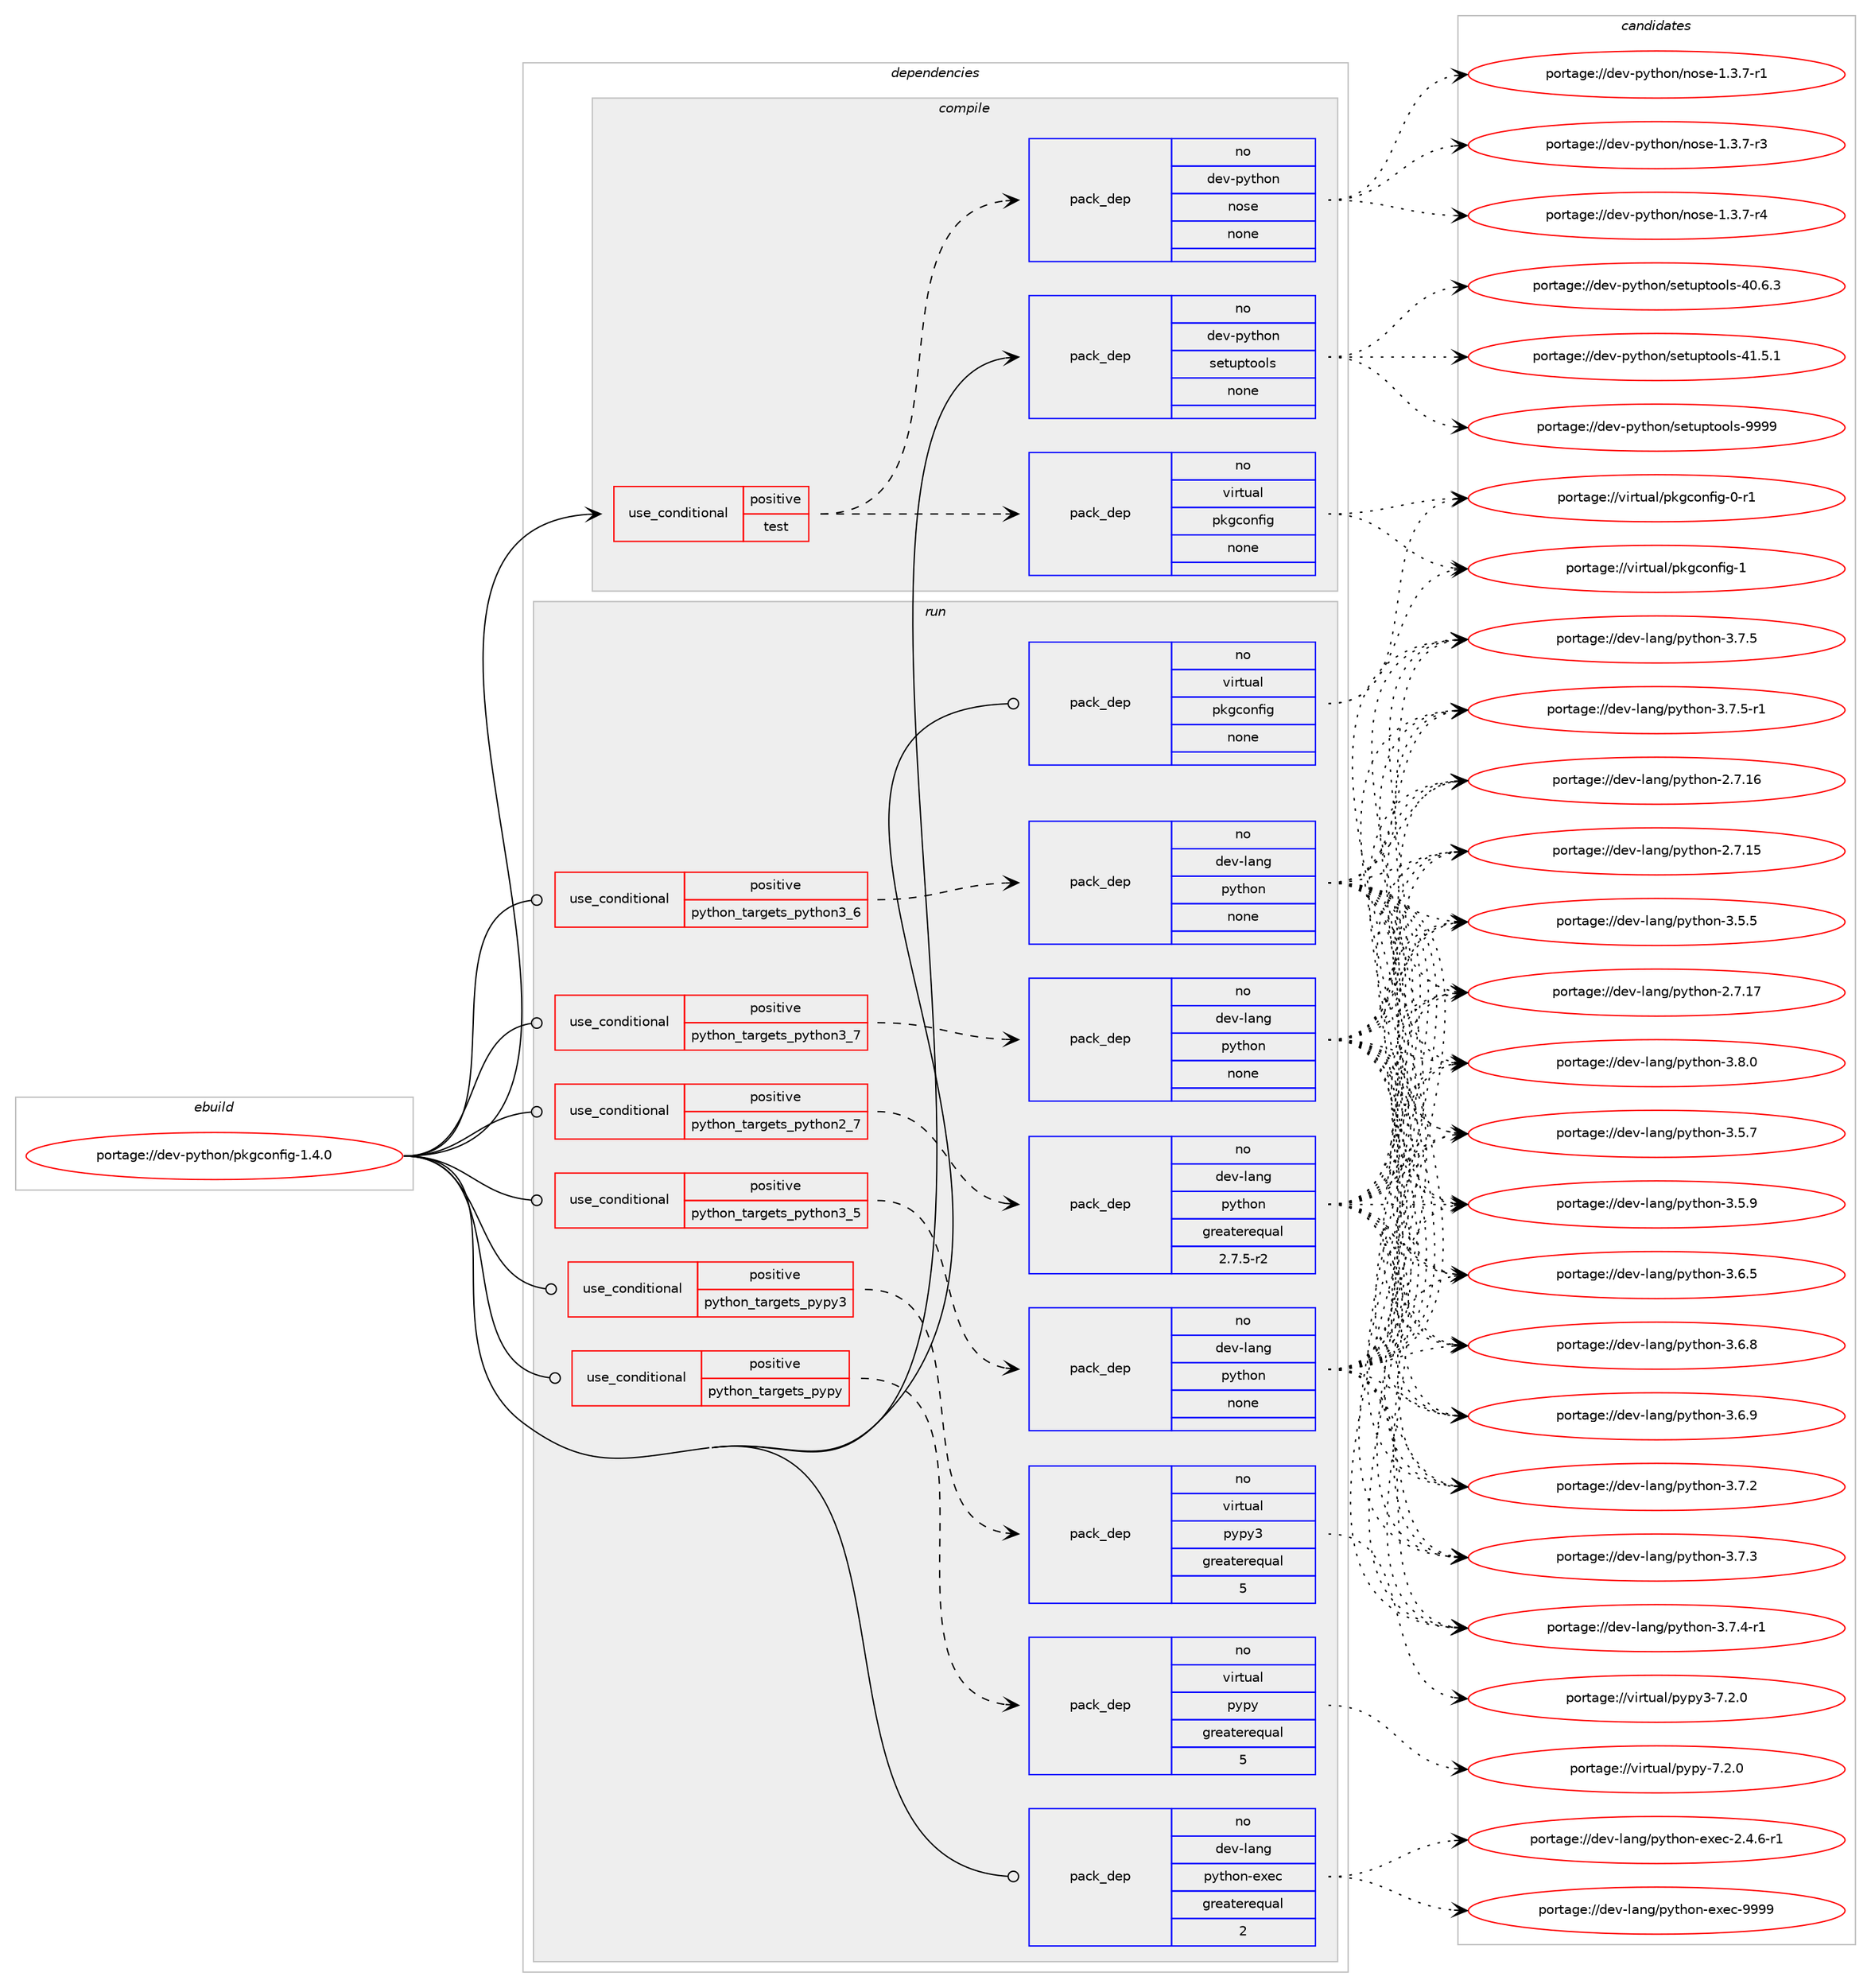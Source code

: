 digraph prolog {

# *************
# Graph options
# *************

newrank=true;
concentrate=true;
compound=true;
graph [rankdir=LR,fontname=Helvetica,fontsize=10,ranksep=1.5];#, ranksep=2.5, nodesep=0.2];
edge  [arrowhead=vee];
node  [fontname=Helvetica,fontsize=10];

# **********
# The ebuild
# **********

subgraph cluster_leftcol {
color=gray;
rank=same;
label=<<i>ebuild</i>>;
id [label="portage://dev-python/pkgconfig-1.4.0", color=red, width=4, href="../dev-python/pkgconfig-1.4.0.svg"];
}

# ****************
# The dependencies
# ****************

subgraph cluster_midcol {
color=gray;
label=<<i>dependencies</i>>;
subgraph cluster_compile {
fillcolor="#eeeeee";
style=filled;
label=<<i>compile</i>>;
subgraph cond33923 {
dependency157267 [label=<<TABLE BORDER="0" CELLBORDER="1" CELLSPACING="0" CELLPADDING="4"><TR><TD ROWSPAN="3" CELLPADDING="10">use_conditional</TD></TR><TR><TD>positive</TD></TR><TR><TD>test</TD></TR></TABLE>>, shape=none, color=red];
subgraph pack119983 {
dependency157268 [label=<<TABLE BORDER="0" CELLBORDER="1" CELLSPACING="0" CELLPADDING="4" WIDTH="220"><TR><TD ROWSPAN="6" CELLPADDING="30">pack_dep</TD></TR><TR><TD WIDTH="110">no</TD></TR><TR><TD>virtual</TD></TR><TR><TD>pkgconfig</TD></TR><TR><TD>none</TD></TR><TR><TD></TD></TR></TABLE>>, shape=none, color=blue];
}
dependency157267:e -> dependency157268:w [weight=20,style="dashed",arrowhead="vee"];
subgraph pack119984 {
dependency157269 [label=<<TABLE BORDER="0" CELLBORDER="1" CELLSPACING="0" CELLPADDING="4" WIDTH="220"><TR><TD ROWSPAN="6" CELLPADDING="30">pack_dep</TD></TR><TR><TD WIDTH="110">no</TD></TR><TR><TD>dev-python</TD></TR><TR><TD>nose</TD></TR><TR><TD>none</TD></TR><TR><TD></TD></TR></TABLE>>, shape=none, color=blue];
}
dependency157267:e -> dependency157269:w [weight=20,style="dashed",arrowhead="vee"];
}
id:e -> dependency157267:w [weight=20,style="solid",arrowhead="vee"];
subgraph pack119985 {
dependency157270 [label=<<TABLE BORDER="0" CELLBORDER="1" CELLSPACING="0" CELLPADDING="4" WIDTH="220"><TR><TD ROWSPAN="6" CELLPADDING="30">pack_dep</TD></TR><TR><TD WIDTH="110">no</TD></TR><TR><TD>dev-python</TD></TR><TR><TD>setuptools</TD></TR><TR><TD>none</TD></TR><TR><TD></TD></TR></TABLE>>, shape=none, color=blue];
}
id:e -> dependency157270:w [weight=20,style="solid",arrowhead="vee"];
}
subgraph cluster_compileandrun {
fillcolor="#eeeeee";
style=filled;
label=<<i>compile and run</i>>;
}
subgraph cluster_run {
fillcolor="#eeeeee";
style=filled;
label=<<i>run</i>>;
subgraph cond33924 {
dependency157271 [label=<<TABLE BORDER="0" CELLBORDER="1" CELLSPACING="0" CELLPADDING="4"><TR><TD ROWSPAN="3" CELLPADDING="10">use_conditional</TD></TR><TR><TD>positive</TD></TR><TR><TD>python_targets_pypy</TD></TR></TABLE>>, shape=none, color=red];
subgraph pack119986 {
dependency157272 [label=<<TABLE BORDER="0" CELLBORDER="1" CELLSPACING="0" CELLPADDING="4" WIDTH="220"><TR><TD ROWSPAN="6" CELLPADDING="30">pack_dep</TD></TR><TR><TD WIDTH="110">no</TD></TR><TR><TD>virtual</TD></TR><TR><TD>pypy</TD></TR><TR><TD>greaterequal</TD></TR><TR><TD>5</TD></TR></TABLE>>, shape=none, color=blue];
}
dependency157271:e -> dependency157272:w [weight=20,style="dashed",arrowhead="vee"];
}
id:e -> dependency157271:w [weight=20,style="solid",arrowhead="odot"];
subgraph cond33925 {
dependency157273 [label=<<TABLE BORDER="0" CELLBORDER="1" CELLSPACING="0" CELLPADDING="4"><TR><TD ROWSPAN="3" CELLPADDING="10">use_conditional</TD></TR><TR><TD>positive</TD></TR><TR><TD>python_targets_pypy3</TD></TR></TABLE>>, shape=none, color=red];
subgraph pack119987 {
dependency157274 [label=<<TABLE BORDER="0" CELLBORDER="1" CELLSPACING="0" CELLPADDING="4" WIDTH="220"><TR><TD ROWSPAN="6" CELLPADDING="30">pack_dep</TD></TR><TR><TD WIDTH="110">no</TD></TR><TR><TD>virtual</TD></TR><TR><TD>pypy3</TD></TR><TR><TD>greaterequal</TD></TR><TR><TD>5</TD></TR></TABLE>>, shape=none, color=blue];
}
dependency157273:e -> dependency157274:w [weight=20,style="dashed",arrowhead="vee"];
}
id:e -> dependency157273:w [weight=20,style="solid",arrowhead="odot"];
subgraph cond33926 {
dependency157275 [label=<<TABLE BORDER="0" CELLBORDER="1" CELLSPACING="0" CELLPADDING="4"><TR><TD ROWSPAN="3" CELLPADDING="10">use_conditional</TD></TR><TR><TD>positive</TD></TR><TR><TD>python_targets_python2_7</TD></TR></TABLE>>, shape=none, color=red];
subgraph pack119988 {
dependency157276 [label=<<TABLE BORDER="0" CELLBORDER="1" CELLSPACING="0" CELLPADDING="4" WIDTH="220"><TR><TD ROWSPAN="6" CELLPADDING="30">pack_dep</TD></TR><TR><TD WIDTH="110">no</TD></TR><TR><TD>dev-lang</TD></TR><TR><TD>python</TD></TR><TR><TD>greaterequal</TD></TR><TR><TD>2.7.5-r2</TD></TR></TABLE>>, shape=none, color=blue];
}
dependency157275:e -> dependency157276:w [weight=20,style="dashed",arrowhead="vee"];
}
id:e -> dependency157275:w [weight=20,style="solid",arrowhead="odot"];
subgraph cond33927 {
dependency157277 [label=<<TABLE BORDER="0" CELLBORDER="1" CELLSPACING="0" CELLPADDING="4"><TR><TD ROWSPAN="3" CELLPADDING="10">use_conditional</TD></TR><TR><TD>positive</TD></TR><TR><TD>python_targets_python3_5</TD></TR></TABLE>>, shape=none, color=red];
subgraph pack119989 {
dependency157278 [label=<<TABLE BORDER="0" CELLBORDER="1" CELLSPACING="0" CELLPADDING="4" WIDTH="220"><TR><TD ROWSPAN="6" CELLPADDING="30">pack_dep</TD></TR><TR><TD WIDTH="110">no</TD></TR><TR><TD>dev-lang</TD></TR><TR><TD>python</TD></TR><TR><TD>none</TD></TR><TR><TD></TD></TR></TABLE>>, shape=none, color=blue];
}
dependency157277:e -> dependency157278:w [weight=20,style="dashed",arrowhead="vee"];
}
id:e -> dependency157277:w [weight=20,style="solid",arrowhead="odot"];
subgraph cond33928 {
dependency157279 [label=<<TABLE BORDER="0" CELLBORDER="1" CELLSPACING="0" CELLPADDING="4"><TR><TD ROWSPAN="3" CELLPADDING="10">use_conditional</TD></TR><TR><TD>positive</TD></TR><TR><TD>python_targets_python3_6</TD></TR></TABLE>>, shape=none, color=red];
subgraph pack119990 {
dependency157280 [label=<<TABLE BORDER="0" CELLBORDER="1" CELLSPACING="0" CELLPADDING="4" WIDTH="220"><TR><TD ROWSPAN="6" CELLPADDING="30">pack_dep</TD></TR><TR><TD WIDTH="110">no</TD></TR><TR><TD>dev-lang</TD></TR><TR><TD>python</TD></TR><TR><TD>none</TD></TR><TR><TD></TD></TR></TABLE>>, shape=none, color=blue];
}
dependency157279:e -> dependency157280:w [weight=20,style="dashed",arrowhead="vee"];
}
id:e -> dependency157279:w [weight=20,style="solid",arrowhead="odot"];
subgraph cond33929 {
dependency157281 [label=<<TABLE BORDER="0" CELLBORDER="1" CELLSPACING="0" CELLPADDING="4"><TR><TD ROWSPAN="3" CELLPADDING="10">use_conditional</TD></TR><TR><TD>positive</TD></TR><TR><TD>python_targets_python3_7</TD></TR></TABLE>>, shape=none, color=red];
subgraph pack119991 {
dependency157282 [label=<<TABLE BORDER="0" CELLBORDER="1" CELLSPACING="0" CELLPADDING="4" WIDTH="220"><TR><TD ROWSPAN="6" CELLPADDING="30">pack_dep</TD></TR><TR><TD WIDTH="110">no</TD></TR><TR><TD>dev-lang</TD></TR><TR><TD>python</TD></TR><TR><TD>none</TD></TR><TR><TD></TD></TR></TABLE>>, shape=none, color=blue];
}
dependency157281:e -> dependency157282:w [weight=20,style="dashed",arrowhead="vee"];
}
id:e -> dependency157281:w [weight=20,style="solid",arrowhead="odot"];
subgraph pack119992 {
dependency157283 [label=<<TABLE BORDER="0" CELLBORDER="1" CELLSPACING="0" CELLPADDING="4" WIDTH="220"><TR><TD ROWSPAN="6" CELLPADDING="30">pack_dep</TD></TR><TR><TD WIDTH="110">no</TD></TR><TR><TD>dev-lang</TD></TR><TR><TD>python-exec</TD></TR><TR><TD>greaterequal</TD></TR><TR><TD>2</TD></TR></TABLE>>, shape=none, color=blue];
}
id:e -> dependency157283:w [weight=20,style="solid",arrowhead="odot"];
subgraph pack119993 {
dependency157284 [label=<<TABLE BORDER="0" CELLBORDER="1" CELLSPACING="0" CELLPADDING="4" WIDTH="220"><TR><TD ROWSPAN="6" CELLPADDING="30">pack_dep</TD></TR><TR><TD WIDTH="110">no</TD></TR><TR><TD>virtual</TD></TR><TR><TD>pkgconfig</TD></TR><TR><TD>none</TD></TR><TR><TD></TD></TR></TABLE>>, shape=none, color=blue];
}
id:e -> dependency157284:w [weight=20,style="solid",arrowhead="odot"];
}
}

# **************
# The candidates
# **************

subgraph cluster_choices {
rank=same;
color=gray;
label=<<i>candidates</i>>;

subgraph choice119983 {
color=black;
nodesep=1;
choiceportage11810511411611797108471121071039911111010210510345484511449 [label="portage://virtual/pkgconfig-0-r1", color=red, width=4,href="../virtual/pkgconfig-0-r1.svg"];
choiceportage1181051141161179710847112107103991111101021051034549 [label="portage://virtual/pkgconfig-1", color=red, width=4,href="../virtual/pkgconfig-1.svg"];
dependency157268:e -> choiceportage11810511411611797108471121071039911111010210510345484511449:w [style=dotted,weight="100"];
dependency157268:e -> choiceportage1181051141161179710847112107103991111101021051034549:w [style=dotted,weight="100"];
}
subgraph choice119984 {
color=black;
nodesep=1;
choiceportage10010111845112121116104111110471101111151014549465146554511449 [label="portage://dev-python/nose-1.3.7-r1", color=red, width=4,href="../dev-python/nose-1.3.7-r1.svg"];
choiceportage10010111845112121116104111110471101111151014549465146554511451 [label="portage://dev-python/nose-1.3.7-r3", color=red, width=4,href="../dev-python/nose-1.3.7-r3.svg"];
choiceportage10010111845112121116104111110471101111151014549465146554511452 [label="portage://dev-python/nose-1.3.7-r4", color=red, width=4,href="../dev-python/nose-1.3.7-r4.svg"];
dependency157269:e -> choiceportage10010111845112121116104111110471101111151014549465146554511449:w [style=dotted,weight="100"];
dependency157269:e -> choiceportage10010111845112121116104111110471101111151014549465146554511451:w [style=dotted,weight="100"];
dependency157269:e -> choiceportage10010111845112121116104111110471101111151014549465146554511452:w [style=dotted,weight="100"];
}
subgraph choice119985 {
color=black;
nodesep=1;
choiceportage100101118451121211161041111104711510111611711211611111110811545524846544651 [label="portage://dev-python/setuptools-40.6.3", color=red, width=4,href="../dev-python/setuptools-40.6.3.svg"];
choiceportage100101118451121211161041111104711510111611711211611111110811545524946534649 [label="portage://dev-python/setuptools-41.5.1", color=red, width=4,href="../dev-python/setuptools-41.5.1.svg"];
choiceportage10010111845112121116104111110471151011161171121161111111081154557575757 [label="portage://dev-python/setuptools-9999", color=red, width=4,href="../dev-python/setuptools-9999.svg"];
dependency157270:e -> choiceportage100101118451121211161041111104711510111611711211611111110811545524846544651:w [style=dotted,weight="100"];
dependency157270:e -> choiceportage100101118451121211161041111104711510111611711211611111110811545524946534649:w [style=dotted,weight="100"];
dependency157270:e -> choiceportage10010111845112121116104111110471151011161171121161111111081154557575757:w [style=dotted,weight="100"];
}
subgraph choice119986 {
color=black;
nodesep=1;
choiceportage1181051141161179710847112121112121455546504648 [label="portage://virtual/pypy-7.2.0", color=red, width=4,href="../virtual/pypy-7.2.0.svg"];
dependency157272:e -> choiceportage1181051141161179710847112121112121455546504648:w [style=dotted,weight="100"];
}
subgraph choice119987 {
color=black;
nodesep=1;
choiceportage118105114116117971084711212111212151455546504648 [label="portage://virtual/pypy3-7.2.0", color=red, width=4,href="../virtual/pypy3-7.2.0.svg"];
dependency157274:e -> choiceportage118105114116117971084711212111212151455546504648:w [style=dotted,weight="100"];
}
subgraph choice119988 {
color=black;
nodesep=1;
choiceportage10010111845108971101034711212111610411111045504655464953 [label="portage://dev-lang/python-2.7.15", color=red, width=4,href="../dev-lang/python-2.7.15.svg"];
choiceportage10010111845108971101034711212111610411111045504655464954 [label="portage://dev-lang/python-2.7.16", color=red, width=4,href="../dev-lang/python-2.7.16.svg"];
choiceportage10010111845108971101034711212111610411111045504655464955 [label="portage://dev-lang/python-2.7.17", color=red, width=4,href="../dev-lang/python-2.7.17.svg"];
choiceportage100101118451089711010347112121116104111110455146534653 [label="portage://dev-lang/python-3.5.5", color=red, width=4,href="../dev-lang/python-3.5.5.svg"];
choiceportage100101118451089711010347112121116104111110455146534655 [label="portage://dev-lang/python-3.5.7", color=red, width=4,href="../dev-lang/python-3.5.7.svg"];
choiceportage100101118451089711010347112121116104111110455146534657 [label="portage://dev-lang/python-3.5.9", color=red, width=4,href="../dev-lang/python-3.5.9.svg"];
choiceportage100101118451089711010347112121116104111110455146544653 [label="portage://dev-lang/python-3.6.5", color=red, width=4,href="../dev-lang/python-3.6.5.svg"];
choiceportage100101118451089711010347112121116104111110455146544656 [label="portage://dev-lang/python-3.6.8", color=red, width=4,href="../dev-lang/python-3.6.8.svg"];
choiceportage100101118451089711010347112121116104111110455146544657 [label="portage://dev-lang/python-3.6.9", color=red, width=4,href="../dev-lang/python-3.6.9.svg"];
choiceportage100101118451089711010347112121116104111110455146554650 [label="portage://dev-lang/python-3.7.2", color=red, width=4,href="../dev-lang/python-3.7.2.svg"];
choiceportage100101118451089711010347112121116104111110455146554651 [label="portage://dev-lang/python-3.7.3", color=red, width=4,href="../dev-lang/python-3.7.3.svg"];
choiceportage1001011184510897110103471121211161041111104551465546524511449 [label="portage://dev-lang/python-3.7.4-r1", color=red, width=4,href="../dev-lang/python-3.7.4-r1.svg"];
choiceportage100101118451089711010347112121116104111110455146554653 [label="portage://dev-lang/python-3.7.5", color=red, width=4,href="../dev-lang/python-3.7.5.svg"];
choiceportage1001011184510897110103471121211161041111104551465546534511449 [label="portage://dev-lang/python-3.7.5-r1", color=red, width=4,href="../dev-lang/python-3.7.5-r1.svg"];
choiceportage100101118451089711010347112121116104111110455146564648 [label="portage://dev-lang/python-3.8.0", color=red, width=4,href="../dev-lang/python-3.8.0.svg"];
dependency157276:e -> choiceportage10010111845108971101034711212111610411111045504655464953:w [style=dotted,weight="100"];
dependency157276:e -> choiceportage10010111845108971101034711212111610411111045504655464954:w [style=dotted,weight="100"];
dependency157276:e -> choiceportage10010111845108971101034711212111610411111045504655464955:w [style=dotted,weight="100"];
dependency157276:e -> choiceportage100101118451089711010347112121116104111110455146534653:w [style=dotted,weight="100"];
dependency157276:e -> choiceportage100101118451089711010347112121116104111110455146534655:w [style=dotted,weight="100"];
dependency157276:e -> choiceportage100101118451089711010347112121116104111110455146534657:w [style=dotted,weight="100"];
dependency157276:e -> choiceportage100101118451089711010347112121116104111110455146544653:w [style=dotted,weight="100"];
dependency157276:e -> choiceportage100101118451089711010347112121116104111110455146544656:w [style=dotted,weight="100"];
dependency157276:e -> choiceportage100101118451089711010347112121116104111110455146544657:w [style=dotted,weight="100"];
dependency157276:e -> choiceportage100101118451089711010347112121116104111110455146554650:w [style=dotted,weight="100"];
dependency157276:e -> choiceportage100101118451089711010347112121116104111110455146554651:w [style=dotted,weight="100"];
dependency157276:e -> choiceportage1001011184510897110103471121211161041111104551465546524511449:w [style=dotted,weight="100"];
dependency157276:e -> choiceportage100101118451089711010347112121116104111110455146554653:w [style=dotted,weight="100"];
dependency157276:e -> choiceportage1001011184510897110103471121211161041111104551465546534511449:w [style=dotted,weight="100"];
dependency157276:e -> choiceportage100101118451089711010347112121116104111110455146564648:w [style=dotted,weight="100"];
}
subgraph choice119989 {
color=black;
nodesep=1;
choiceportage10010111845108971101034711212111610411111045504655464953 [label="portage://dev-lang/python-2.7.15", color=red, width=4,href="../dev-lang/python-2.7.15.svg"];
choiceportage10010111845108971101034711212111610411111045504655464954 [label="portage://dev-lang/python-2.7.16", color=red, width=4,href="../dev-lang/python-2.7.16.svg"];
choiceportage10010111845108971101034711212111610411111045504655464955 [label="portage://dev-lang/python-2.7.17", color=red, width=4,href="../dev-lang/python-2.7.17.svg"];
choiceportage100101118451089711010347112121116104111110455146534653 [label="portage://dev-lang/python-3.5.5", color=red, width=4,href="../dev-lang/python-3.5.5.svg"];
choiceportage100101118451089711010347112121116104111110455146534655 [label="portage://dev-lang/python-3.5.7", color=red, width=4,href="../dev-lang/python-3.5.7.svg"];
choiceportage100101118451089711010347112121116104111110455146534657 [label="portage://dev-lang/python-3.5.9", color=red, width=4,href="../dev-lang/python-3.5.9.svg"];
choiceportage100101118451089711010347112121116104111110455146544653 [label="portage://dev-lang/python-3.6.5", color=red, width=4,href="../dev-lang/python-3.6.5.svg"];
choiceportage100101118451089711010347112121116104111110455146544656 [label="portage://dev-lang/python-3.6.8", color=red, width=4,href="../dev-lang/python-3.6.8.svg"];
choiceportage100101118451089711010347112121116104111110455146544657 [label="portage://dev-lang/python-3.6.9", color=red, width=4,href="../dev-lang/python-3.6.9.svg"];
choiceportage100101118451089711010347112121116104111110455146554650 [label="portage://dev-lang/python-3.7.2", color=red, width=4,href="../dev-lang/python-3.7.2.svg"];
choiceportage100101118451089711010347112121116104111110455146554651 [label="portage://dev-lang/python-3.7.3", color=red, width=4,href="../dev-lang/python-3.7.3.svg"];
choiceportage1001011184510897110103471121211161041111104551465546524511449 [label="portage://dev-lang/python-3.7.4-r1", color=red, width=4,href="../dev-lang/python-3.7.4-r1.svg"];
choiceportage100101118451089711010347112121116104111110455146554653 [label="portage://dev-lang/python-3.7.5", color=red, width=4,href="../dev-lang/python-3.7.5.svg"];
choiceportage1001011184510897110103471121211161041111104551465546534511449 [label="portage://dev-lang/python-3.7.5-r1", color=red, width=4,href="../dev-lang/python-3.7.5-r1.svg"];
choiceportage100101118451089711010347112121116104111110455146564648 [label="portage://dev-lang/python-3.8.0", color=red, width=4,href="../dev-lang/python-3.8.0.svg"];
dependency157278:e -> choiceportage10010111845108971101034711212111610411111045504655464953:w [style=dotted,weight="100"];
dependency157278:e -> choiceportage10010111845108971101034711212111610411111045504655464954:w [style=dotted,weight="100"];
dependency157278:e -> choiceportage10010111845108971101034711212111610411111045504655464955:w [style=dotted,weight="100"];
dependency157278:e -> choiceportage100101118451089711010347112121116104111110455146534653:w [style=dotted,weight="100"];
dependency157278:e -> choiceportage100101118451089711010347112121116104111110455146534655:w [style=dotted,weight="100"];
dependency157278:e -> choiceportage100101118451089711010347112121116104111110455146534657:w [style=dotted,weight="100"];
dependency157278:e -> choiceportage100101118451089711010347112121116104111110455146544653:w [style=dotted,weight="100"];
dependency157278:e -> choiceportage100101118451089711010347112121116104111110455146544656:w [style=dotted,weight="100"];
dependency157278:e -> choiceportage100101118451089711010347112121116104111110455146544657:w [style=dotted,weight="100"];
dependency157278:e -> choiceportage100101118451089711010347112121116104111110455146554650:w [style=dotted,weight="100"];
dependency157278:e -> choiceportage100101118451089711010347112121116104111110455146554651:w [style=dotted,weight="100"];
dependency157278:e -> choiceportage1001011184510897110103471121211161041111104551465546524511449:w [style=dotted,weight="100"];
dependency157278:e -> choiceportage100101118451089711010347112121116104111110455146554653:w [style=dotted,weight="100"];
dependency157278:e -> choiceportage1001011184510897110103471121211161041111104551465546534511449:w [style=dotted,weight="100"];
dependency157278:e -> choiceportage100101118451089711010347112121116104111110455146564648:w [style=dotted,weight="100"];
}
subgraph choice119990 {
color=black;
nodesep=1;
choiceportage10010111845108971101034711212111610411111045504655464953 [label="portage://dev-lang/python-2.7.15", color=red, width=4,href="../dev-lang/python-2.7.15.svg"];
choiceportage10010111845108971101034711212111610411111045504655464954 [label="portage://dev-lang/python-2.7.16", color=red, width=4,href="../dev-lang/python-2.7.16.svg"];
choiceportage10010111845108971101034711212111610411111045504655464955 [label="portage://dev-lang/python-2.7.17", color=red, width=4,href="../dev-lang/python-2.7.17.svg"];
choiceportage100101118451089711010347112121116104111110455146534653 [label="portage://dev-lang/python-3.5.5", color=red, width=4,href="../dev-lang/python-3.5.5.svg"];
choiceportage100101118451089711010347112121116104111110455146534655 [label="portage://dev-lang/python-3.5.7", color=red, width=4,href="../dev-lang/python-3.5.7.svg"];
choiceportage100101118451089711010347112121116104111110455146534657 [label="portage://dev-lang/python-3.5.9", color=red, width=4,href="../dev-lang/python-3.5.9.svg"];
choiceportage100101118451089711010347112121116104111110455146544653 [label="portage://dev-lang/python-3.6.5", color=red, width=4,href="../dev-lang/python-3.6.5.svg"];
choiceportage100101118451089711010347112121116104111110455146544656 [label="portage://dev-lang/python-3.6.8", color=red, width=4,href="../dev-lang/python-3.6.8.svg"];
choiceportage100101118451089711010347112121116104111110455146544657 [label="portage://dev-lang/python-3.6.9", color=red, width=4,href="../dev-lang/python-3.6.9.svg"];
choiceportage100101118451089711010347112121116104111110455146554650 [label="portage://dev-lang/python-3.7.2", color=red, width=4,href="../dev-lang/python-3.7.2.svg"];
choiceportage100101118451089711010347112121116104111110455146554651 [label="portage://dev-lang/python-3.7.3", color=red, width=4,href="../dev-lang/python-3.7.3.svg"];
choiceportage1001011184510897110103471121211161041111104551465546524511449 [label="portage://dev-lang/python-3.7.4-r1", color=red, width=4,href="../dev-lang/python-3.7.4-r1.svg"];
choiceportage100101118451089711010347112121116104111110455146554653 [label="portage://dev-lang/python-3.7.5", color=red, width=4,href="../dev-lang/python-3.7.5.svg"];
choiceportage1001011184510897110103471121211161041111104551465546534511449 [label="portage://dev-lang/python-3.7.5-r1", color=red, width=4,href="../dev-lang/python-3.7.5-r1.svg"];
choiceportage100101118451089711010347112121116104111110455146564648 [label="portage://dev-lang/python-3.8.0", color=red, width=4,href="../dev-lang/python-3.8.0.svg"];
dependency157280:e -> choiceportage10010111845108971101034711212111610411111045504655464953:w [style=dotted,weight="100"];
dependency157280:e -> choiceportage10010111845108971101034711212111610411111045504655464954:w [style=dotted,weight="100"];
dependency157280:e -> choiceportage10010111845108971101034711212111610411111045504655464955:w [style=dotted,weight="100"];
dependency157280:e -> choiceportage100101118451089711010347112121116104111110455146534653:w [style=dotted,weight="100"];
dependency157280:e -> choiceportage100101118451089711010347112121116104111110455146534655:w [style=dotted,weight="100"];
dependency157280:e -> choiceportage100101118451089711010347112121116104111110455146534657:w [style=dotted,weight="100"];
dependency157280:e -> choiceportage100101118451089711010347112121116104111110455146544653:w [style=dotted,weight="100"];
dependency157280:e -> choiceportage100101118451089711010347112121116104111110455146544656:w [style=dotted,weight="100"];
dependency157280:e -> choiceportage100101118451089711010347112121116104111110455146544657:w [style=dotted,weight="100"];
dependency157280:e -> choiceportage100101118451089711010347112121116104111110455146554650:w [style=dotted,weight="100"];
dependency157280:e -> choiceportage100101118451089711010347112121116104111110455146554651:w [style=dotted,weight="100"];
dependency157280:e -> choiceportage1001011184510897110103471121211161041111104551465546524511449:w [style=dotted,weight="100"];
dependency157280:e -> choiceportage100101118451089711010347112121116104111110455146554653:w [style=dotted,weight="100"];
dependency157280:e -> choiceportage1001011184510897110103471121211161041111104551465546534511449:w [style=dotted,weight="100"];
dependency157280:e -> choiceportage100101118451089711010347112121116104111110455146564648:w [style=dotted,weight="100"];
}
subgraph choice119991 {
color=black;
nodesep=1;
choiceportage10010111845108971101034711212111610411111045504655464953 [label="portage://dev-lang/python-2.7.15", color=red, width=4,href="../dev-lang/python-2.7.15.svg"];
choiceportage10010111845108971101034711212111610411111045504655464954 [label="portage://dev-lang/python-2.7.16", color=red, width=4,href="../dev-lang/python-2.7.16.svg"];
choiceportage10010111845108971101034711212111610411111045504655464955 [label="portage://dev-lang/python-2.7.17", color=red, width=4,href="../dev-lang/python-2.7.17.svg"];
choiceportage100101118451089711010347112121116104111110455146534653 [label="portage://dev-lang/python-3.5.5", color=red, width=4,href="../dev-lang/python-3.5.5.svg"];
choiceportage100101118451089711010347112121116104111110455146534655 [label="portage://dev-lang/python-3.5.7", color=red, width=4,href="../dev-lang/python-3.5.7.svg"];
choiceportage100101118451089711010347112121116104111110455146534657 [label="portage://dev-lang/python-3.5.9", color=red, width=4,href="../dev-lang/python-3.5.9.svg"];
choiceportage100101118451089711010347112121116104111110455146544653 [label="portage://dev-lang/python-3.6.5", color=red, width=4,href="../dev-lang/python-3.6.5.svg"];
choiceportage100101118451089711010347112121116104111110455146544656 [label="portage://dev-lang/python-3.6.8", color=red, width=4,href="../dev-lang/python-3.6.8.svg"];
choiceportage100101118451089711010347112121116104111110455146544657 [label="portage://dev-lang/python-3.6.9", color=red, width=4,href="../dev-lang/python-3.6.9.svg"];
choiceportage100101118451089711010347112121116104111110455146554650 [label="portage://dev-lang/python-3.7.2", color=red, width=4,href="../dev-lang/python-3.7.2.svg"];
choiceportage100101118451089711010347112121116104111110455146554651 [label="portage://dev-lang/python-3.7.3", color=red, width=4,href="../dev-lang/python-3.7.3.svg"];
choiceportage1001011184510897110103471121211161041111104551465546524511449 [label="portage://dev-lang/python-3.7.4-r1", color=red, width=4,href="../dev-lang/python-3.7.4-r1.svg"];
choiceportage100101118451089711010347112121116104111110455146554653 [label="portage://dev-lang/python-3.7.5", color=red, width=4,href="../dev-lang/python-3.7.5.svg"];
choiceportage1001011184510897110103471121211161041111104551465546534511449 [label="portage://dev-lang/python-3.7.5-r1", color=red, width=4,href="../dev-lang/python-3.7.5-r1.svg"];
choiceportage100101118451089711010347112121116104111110455146564648 [label="portage://dev-lang/python-3.8.0", color=red, width=4,href="../dev-lang/python-3.8.0.svg"];
dependency157282:e -> choiceportage10010111845108971101034711212111610411111045504655464953:w [style=dotted,weight="100"];
dependency157282:e -> choiceportage10010111845108971101034711212111610411111045504655464954:w [style=dotted,weight="100"];
dependency157282:e -> choiceportage10010111845108971101034711212111610411111045504655464955:w [style=dotted,weight="100"];
dependency157282:e -> choiceportage100101118451089711010347112121116104111110455146534653:w [style=dotted,weight="100"];
dependency157282:e -> choiceportage100101118451089711010347112121116104111110455146534655:w [style=dotted,weight="100"];
dependency157282:e -> choiceportage100101118451089711010347112121116104111110455146534657:w [style=dotted,weight="100"];
dependency157282:e -> choiceportage100101118451089711010347112121116104111110455146544653:w [style=dotted,weight="100"];
dependency157282:e -> choiceportage100101118451089711010347112121116104111110455146544656:w [style=dotted,weight="100"];
dependency157282:e -> choiceportage100101118451089711010347112121116104111110455146544657:w [style=dotted,weight="100"];
dependency157282:e -> choiceportage100101118451089711010347112121116104111110455146554650:w [style=dotted,weight="100"];
dependency157282:e -> choiceportage100101118451089711010347112121116104111110455146554651:w [style=dotted,weight="100"];
dependency157282:e -> choiceportage1001011184510897110103471121211161041111104551465546524511449:w [style=dotted,weight="100"];
dependency157282:e -> choiceportage100101118451089711010347112121116104111110455146554653:w [style=dotted,weight="100"];
dependency157282:e -> choiceportage1001011184510897110103471121211161041111104551465546534511449:w [style=dotted,weight="100"];
dependency157282:e -> choiceportage100101118451089711010347112121116104111110455146564648:w [style=dotted,weight="100"];
}
subgraph choice119992 {
color=black;
nodesep=1;
choiceportage10010111845108971101034711212111610411111045101120101994550465246544511449 [label="portage://dev-lang/python-exec-2.4.6-r1", color=red, width=4,href="../dev-lang/python-exec-2.4.6-r1.svg"];
choiceportage10010111845108971101034711212111610411111045101120101994557575757 [label="portage://dev-lang/python-exec-9999", color=red, width=4,href="../dev-lang/python-exec-9999.svg"];
dependency157283:e -> choiceportage10010111845108971101034711212111610411111045101120101994550465246544511449:w [style=dotted,weight="100"];
dependency157283:e -> choiceportage10010111845108971101034711212111610411111045101120101994557575757:w [style=dotted,weight="100"];
}
subgraph choice119993 {
color=black;
nodesep=1;
choiceportage11810511411611797108471121071039911111010210510345484511449 [label="portage://virtual/pkgconfig-0-r1", color=red, width=4,href="../virtual/pkgconfig-0-r1.svg"];
choiceportage1181051141161179710847112107103991111101021051034549 [label="portage://virtual/pkgconfig-1", color=red, width=4,href="../virtual/pkgconfig-1.svg"];
dependency157284:e -> choiceportage11810511411611797108471121071039911111010210510345484511449:w [style=dotted,weight="100"];
dependency157284:e -> choiceportage1181051141161179710847112107103991111101021051034549:w [style=dotted,weight="100"];
}
}

}
